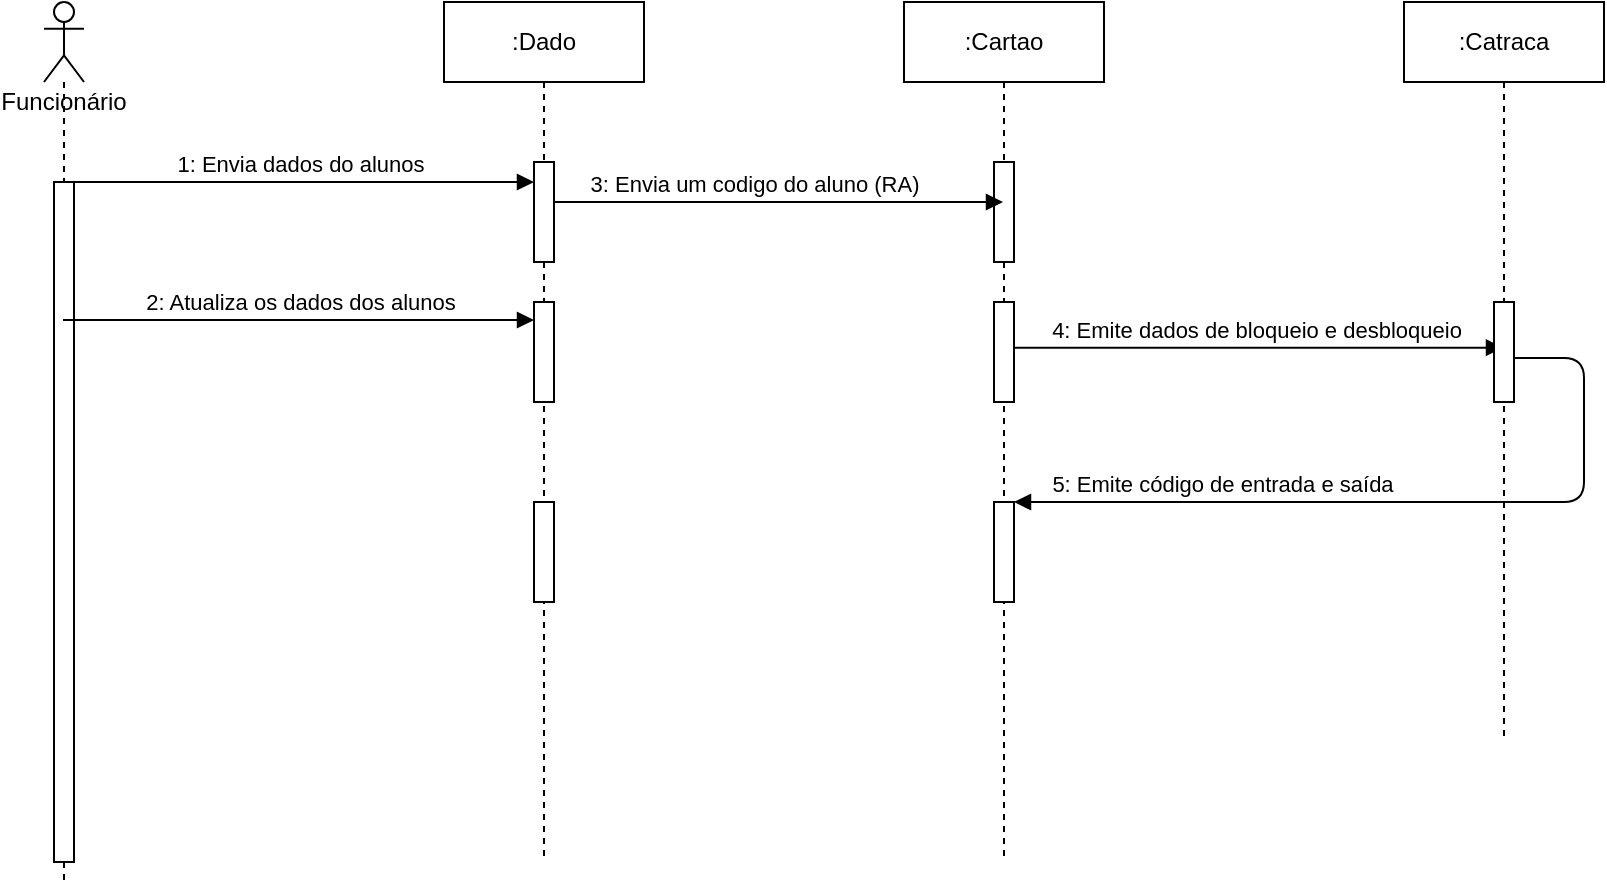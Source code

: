 <mxfile version="13.9.1" type="github">
  <diagram id="sJmJqWJVJdlw4mypusqy" name="Page-1">
    <mxGraphModel dx="1267" dy="543" grid="1" gridSize="10" guides="1" tooltips="1" connect="1" arrows="1" fold="1" page="1" pageScale="1" pageWidth="1169" pageHeight="827" math="0" shadow="0">
      <root>
        <mxCell id="0" />
        <mxCell id="1" parent="0" />
        <mxCell id="Jt-R9U7Ucblp3WmaqdIi-14" value="4: Emite dados de bloqueio e desbloqueio" style="html=1;verticalAlign=bottom;endArrow=block;exitX=0.51;exitY=0.402;exitDx=0;exitDy=0;exitPerimeter=0;" parent="1" source="Jt-R9U7Ucblp3WmaqdIi-8" target="Jt-R9U7Ucblp3WmaqdIi-13" edge="1">
          <mxGeometry width="80" relative="1" as="geometry">
            <mxPoint x="585" y="210" as="sourcePoint" />
            <mxPoint x="721.5" y="210" as="targetPoint" />
            <Array as="points" />
          </mxGeometry>
        </mxCell>
        <mxCell id="Jt-R9U7Ucblp3WmaqdIi-4" value="1: Envia dados do alunos" style="html=1;verticalAlign=bottom;endArrow=block;" parent="1" source="Jt-R9U7Ucblp3WmaqdIi-1" target="Jt-R9U7Ucblp3WmaqdIi-5" edge="1">
          <mxGeometry width="80" relative="1" as="geometry">
            <mxPoint x="120" y="150" as="sourcePoint" />
            <mxPoint x="220" y="130" as="targetPoint" />
            <Array as="points">
              <mxPoint x="180" y="130" />
            </Array>
          </mxGeometry>
        </mxCell>
        <mxCell id="Jt-R9U7Ucblp3WmaqdIi-3" value=":Dado" style="shape=umlLifeline;perimeter=lifelinePerimeter;whiteSpace=wrap;html=1;container=1;collapsible=0;recursiveResize=0;outlineConnect=0;" parent="1" vertex="1">
          <mxGeometry x="280" y="40" width="100" height="430" as="geometry" />
        </mxCell>
        <mxCell id="Jt-R9U7Ucblp3WmaqdIi-5" value="" style="html=1;points=[];perimeter=orthogonalPerimeter;" parent="Jt-R9U7Ucblp3WmaqdIi-3" vertex="1">
          <mxGeometry x="45" y="80" width="10" height="50" as="geometry" />
        </mxCell>
        <mxCell id="Jt-R9U7Ucblp3WmaqdIi-7" value="" style="html=1;points=[];perimeter=orthogonalPerimeter;" parent="Jt-R9U7Ucblp3WmaqdIi-3" vertex="1">
          <mxGeometry x="45" y="150" width="10" height="50" as="geometry" />
        </mxCell>
        <mxCell id="gciB_Id87dPa8qDstbcZ-2" value="" style="html=1;points=[];perimeter=orthogonalPerimeter;" vertex="1" parent="Jt-R9U7Ucblp3WmaqdIi-3">
          <mxGeometry x="45" y="250" width="10" height="50" as="geometry" />
        </mxCell>
        <mxCell id="Jt-R9U7Ucblp3WmaqdIi-1" value="Funcionário" style="shape=umlLifeline;participant=umlActor;perimeter=lifelinePerimeter;whiteSpace=wrap;html=1;container=1;collapsible=0;recursiveResize=0;verticalAlign=top;spacingTop=36;outlineConnect=0;" parent="1" vertex="1">
          <mxGeometry x="80" y="40" width="20" height="440" as="geometry" />
        </mxCell>
        <mxCell id="Jt-R9U7Ucblp3WmaqdIi-2" value="" style="html=1;points=[];perimeter=orthogonalPerimeter;" parent="Jt-R9U7Ucblp3WmaqdIi-1" vertex="1">
          <mxGeometry x="5" y="90" width="10" height="340" as="geometry" />
        </mxCell>
        <mxCell id="Jt-R9U7Ucblp3WmaqdIi-6" value="2: Atualiza os dados dos alunos" style="html=1;verticalAlign=bottom;endArrow=block;" parent="1" edge="1">
          <mxGeometry width="80" relative="1" as="geometry">
            <mxPoint x="89.5" y="199" as="sourcePoint" />
            <mxPoint x="325" y="199" as="targetPoint" />
            <Array as="points">
              <mxPoint x="180" y="199" />
            </Array>
          </mxGeometry>
        </mxCell>
        <mxCell id="Jt-R9U7Ucblp3WmaqdIi-8" value="&lt;div&gt;:Cartao&lt;/div&gt;" style="shape=umlLifeline;perimeter=lifelinePerimeter;whiteSpace=wrap;html=1;container=1;collapsible=0;recursiveResize=0;outlineConnect=0;" parent="1" vertex="1">
          <mxGeometry x="510" y="40" width="100" height="430" as="geometry" />
        </mxCell>
        <mxCell id="Jt-R9U7Ucblp3WmaqdIi-9" value="" style="html=1;points=[];perimeter=orthogonalPerimeter;" parent="Jt-R9U7Ucblp3WmaqdIi-8" vertex="1">
          <mxGeometry x="45" y="80" width="10" height="50" as="geometry" />
        </mxCell>
        <mxCell id="Jt-R9U7Ucblp3WmaqdIi-10" value="" style="html=1;points=[];perimeter=orthogonalPerimeter;" parent="Jt-R9U7Ucblp3WmaqdIi-8" vertex="1">
          <mxGeometry x="45" y="150" width="10" height="50" as="geometry" />
        </mxCell>
        <mxCell id="Jt-R9U7Ucblp3WmaqdIi-16" value="" style="html=1;points=[];perimeter=orthogonalPerimeter;" parent="Jt-R9U7Ucblp3WmaqdIi-8" vertex="1">
          <mxGeometry x="45" y="250" width="10" height="50" as="geometry" />
        </mxCell>
        <mxCell id="Jt-R9U7Ucblp3WmaqdIi-12" value="3: Envia um codigo do aluno (RA)" style="html=1;verticalAlign=bottom;endArrow=block;" parent="1" target="Jt-R9U7Ucblp3WmaqdIi-8" edge="1">
          <mxGeometry width="80" relative="1" as="geometry">
            <mxPoint x="351" y="140" as="sourcePoint" />
            <mxPoint x="495.5" y="140" as="targetPoint" />
            <Array as="points">
              <mxPoint x="330" y="140" />
            </Array>
          </mxGeometry>
        </mxCell>
        <mxCell id="Jt-R9U7Ucblp3WmaqdIi-13" value=":Catraca" style="shape=umlLifeline;perimeter=lifelinePerimeter;whiteSpace=wrap;html=1;container=1;collapsible=0;recursiveResize=0;outlineConnect=0;" parent="1" vertex="1">
          <mxGeometry x="760" y="40" width="100" height="370" as="geometry" />
        </mxCell>
        <mxCell id="Jt-R9U7Ucblp3WmaqdIi-15" value="" style="html=1;points=[];perimeter=orthogonalPerimeter;" parent="Jt-R9U7Ucblp3WmaqdIi-13" vertex="1">
          <mxGeometry x="45" y="150" width="10" height="50" as="geometry" />
        </mxCell>
        <mxCell id="gciB_Id87dPa8qDstbcZ-1" value="5: Emite código de entrada e saída" style="html=1;verticalAlign=bottom;endArrow=block;" edge="1" parent="1" source="Jt-R9U7Ucblp3WmaqdIi-15" target="Jt-R9U7Ucblp3WmaqdIi-16">
          <mxGeometry x="0.472" width="80" relative="1" as="geometry">
            <mxPoint x="820.5" y="218" as="sourcePoint" />
            <mxPoint x="570.5" y="268" as="targetPoint" />
            <Array as="points">
              <mxPoint x="850" y="218" />
              <mxPoint x="850" y="290" />
            </Array>
            <mxPoint as="offset" />
          </mxGeometry>
        </mxCell>
      </root>
    </mxGraphModel>
  </diagram>
</mxfile>
